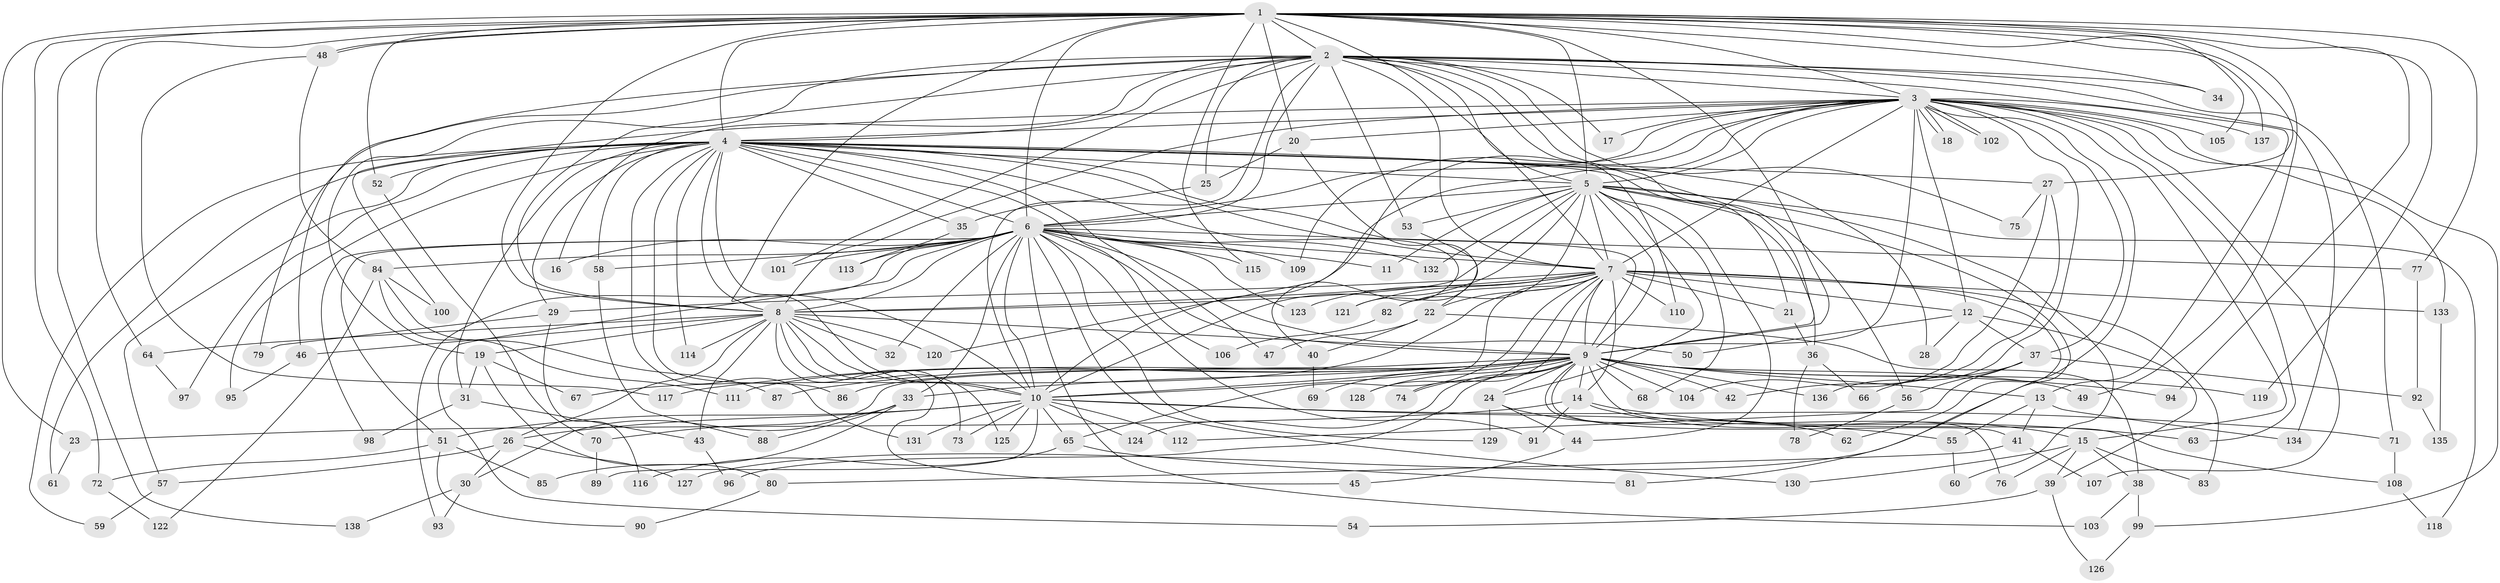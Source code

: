 // coarse degree distribution, {24: 0.009174311926605505, 30: 0.009174311926605505, 28: 0.009174311926605505, 27: 0.009174311926605505, 20: 0.009174311926605505, 29: 0.009174311926605505, 22: 0.009174311926605505, 18: 0.009174311926605505, 31: 0.009174311926605505, 2: 0.5963302752293578, 8: 0.009174311926605505, 4: 0.07339449541284404, 7: 0.03669724770642202, 5: 0.06422018348623854, 3: 0.12844036697247707, 6: 0.009174311926605505}
// Generated by graph-tools (version 1.1) at 2025/51/02/27/25 19:51:44]
// undirected, 138 vertices, 301 edges
graph export_dot {
graph [start="1"]
  node [color=gray90,style=filled];
  1;
  2;
  3;
  4;
  5;
  6;
  7;
  8;
  9;
  10;
  11;
  12;
  13;
  14;
  15;
  16;
  17;
  18;
  19;
  20;
  21;
  22;
  23;
  24;
  25;
  26;
  27;
  28;
  29;
  30;
  31;
  32;
  33;
  34;
  35;
  36;
  37;
  38;
  39;
  40;
  41;
  42;
  43;
  44;
  45;
  46;
  47;
  48;
  49;
  50;
  51;
  52;
  53;
  54;
  55;
  56;
  57;
  58;
  59;
  60;
  61;
  62;
  63;
  64;
  65;
  66;
  67;
  68;
  69;
  70;
  71;
  72;
  73;
  74;
  75;
  76;
  77;
  78;
  79;
  80;
  81;
  82;
  83;
  84;
  85;
  86;
  87;
  88;
  89;
  90;
  91;
  92;
  93;
  94;
  95;
  96;
  97;
  98;
  99;
  100;
  101;
  102;
  103;
  104;
  105;
  106;
  107;
  108;
  109;
  110;
  111;
  112;
  113;
  114;
  115;
  116;
  117;
  118;
  119;
  120;
  121;
  122;
  123;
  124;
  125;
  126;
  127;
  128;
  129;
  130;
  131;
  132;
  133;
  134;
  135;
  136;
  137;
  138;
  1 -- 2;
  1 -- 3;
  1 -- 4;
  1 -- 5;
  1 -- 6;
  1 -- 7;
  1 -- 8;
  1 -- 9;
  1 -- 10;
  1 -- 20;
  1 -- 23;
  1 -- 27;
  1 -- 34;
  1 -- 48;
  1 -- 48;
  1 -- 49;
  1 -- 52;
  1 -- 64;
  1 -- 72;
  1 -- 77;
  1 -- 94;
  1 -- 105;
  1 -- 115;
  1 -- 119;
  1 -- 137;
  1 -- 138;
  2 -- 3;
  2 -- 4;
  2 -- 5;
  2 -- 6;
  2 -- 7;
  2 -- 8;
  2 -- 9;
  2 -- 10;
  2 -- 13;
  2 -- 16;
  2 -- 17;
  2 -- 19;
  2 -- 25;
  2 -- 34;
  2 -- 46;
  2 -- 53;
  2 -- 71;
  2 -- 75;
  2 -- 79;
  2 -- 101;
  2 -- 110;
  2 -- 134;
  3 -- 4;
  3 -- 5;
  3 -- 6;
  3 -- 7;
  3 -- 8;
  3 -- 9;
  3 -- 10;
  3 -- 12;
  3 -- 15;
  3 -- 17;
  3 -- 18;
  3 -- 18;
  3 -- 20;
  3 -- 37;
  3 -- 63;
  3 -- 99;
  3 -- 100;
  3 -- 102;
  3 -- 102;
  3 -- 105;
  3 -- 107;
  3 -- 109;
  3 -- 120;
  3 -- 127;
  3 -- 133;
  3 -- 136;
  3 -- 137;
  4 -- 5;
  4 -- 6;
  4 -- 7;
  4 -- 8;
  4 -- 9;
  4 -- 10;
  4 -- 21;
  4 -- 27;
  4 -- 28;
  4 -- 29;
  4 -- 31;
  4 -- 35;
  4 -- 40;
  4 -- 47;
  4 -- 52;
  4 -- 56;
  4 -- 57;
  4 -- 58;
  4 -- 59;
  4 -- 61;
  4 -- 86;
  4 -- 95;
  4 -- 97;
  4 -- 106;
  4 -- 114;
  4 -- 131;
  5 -- 6;
  5 -- 7;
  5 -- 8;
  5 -- 9;
  5 -- 10;
  5 -- 11;
  5 -- 24;
  5 -- 36;
  5 -- 44;
  5 -- 53;
  5 -- 60;
  5 -- 68;
  5 -- 81;
  5 -- 82;
  5 -- 118;
  5 -- 132;
  6 -- 7;
  6 -- 8;
  6 -- 9;
  6 -- 10;
  6 -- 11;
  6 -- 16;
  6 -- 32;
  6 -- 33;
  6 -- 50;
  6 -- 51;
  6 -- 54;
  6 -- 58;
  6 -- 77;
  6 -- 84;
  6 -- 91;
  6 -- 93;
  6 -- 98;
  6 -- 101;
  6 -- 103;
  6 -- 109;
  6 -- 113;
  6 -- 115;
  6 -- 123;
  6 -- 129;
  6 -- 130;
  6 -- 132;
  7 -- 8;
  7 -- 9;
  7 -- 10;
  7 -- 12;
  7 -- 14;
  7 -- 21;
  7 -- 22;
  7 -- 29;
  7 -- 62;
  7 -- 65;
  7 -- 67;
  7 -- 74;
  7 -- 82;
  7 -- 83;
  7 -- 110;
  7 -- 121;
  7 -- 123;
  7 -- 128;
  7 -- 133;
  8 -- 9;
  8 -- 10;
  8 -- 19;
  8 -- 26;
  8 -- 32;
  8 -- 43;
  8 -- 45;
  8 -- 46;
  8 -- 64;
  8 -- 73;
  8 -- 114;
  8 -- 120;
  8 -- 125;
  9 -- 10;
  9 -- 13;
  9 -- 14;
  9 -- 24;
  9 -- 30;
  9 -- 33;
  9 -- 41;
  9 -- 42;
  9 -- 49;
  9 -- 68;
  9 -- 69;
  9 -- 74;
  9 -- 76;
  9 -- 86;
  9 -- 87;
  9 -- 94;
  9 -- 96;
  9 -- 104;
  9 -- 108;
  9 -- 111;
  9 -- 117;
  9 -- 119;
  9 -- 124;
  9 -- 128;
  9 -- 136;
  10 -- 26;
  10 -- 51;
  10 -- 55;
  10 -- 65;
  10 -- 71;
  10 -- 73;
  10 -- 89;
  10 -- 112;
  10 -- 124;
  10 -- 125;
  10 -- 131;
  12 -- 28;
  12 -- 37;
  12 -- 39;
  12 -- 50;
  13 -- 41;
  13 -- 55;
  13 -- 134;
  14 -- 15;
  14 -- 23;
  14 -- 63;
  14 -- 91;
  15 -- 38;
  15 -- 39;
  15 -- 76;
  15 -- 83;
  15 -- 130;
  19 -- 31;
  19 -- 67;
  19 -- 80;
  20 -- 22;
  20 -- 25;
  21 -- 36;
  22 -- 38;
  22 -- 40;
  22 -- 47;
  23 -- 61;
  24 -- 44;
  24 -- 62;
  24 -- 129;
  25 -- 35;
  26 -- 30;
  26 -- 57;
  26 -- 127;
  27 -- 42;
  27 -- 75;
  27 -- 104;
  29 -- 79;
  29 -- 116;
  30 -- 93;
  30 -- 138;
  31 -- 43;
  31 -- 98;
  33 -- 70;
  33 -- 85;
  33 -- 88;
  35 -- 113;
  36 -- 66;
  36 -- 78;
  37 -- 56;
  37 -- 66;
  37 -- 92;
  37 -- 112;
  38 -- 99;
  38 -- 103;
  39 -- 54;
  39 -- 126;
  40 -- 69;
  41 -- 80;
  41 -- 107;
  43 -- 96;
  44 -- 45;
  46 -- 95;
  48 -- 84;
  48 -- 117;
  51 -- 72;
  51 -- 85;
  51 -- 90;
  52 -- 70;
  53 -- 121;
  55 -- 60;
  56 -- 78;
  57 -- 59;
  58 -- 88;
  64 -- 97;
  65 -- 81;
  65 -- 116;
  70 -- 89;
  71 -- 108;
  72 -- 122;
  77 -- 92;
  80 -- 90;
  82 -- 106;
  84 -- 87;
  84 -- 100;
  84 -- 111;
  84 -- 122;
  92 -- 135;
  99 -- 126;
  108 -- 118;
  133 -- 135;
}
